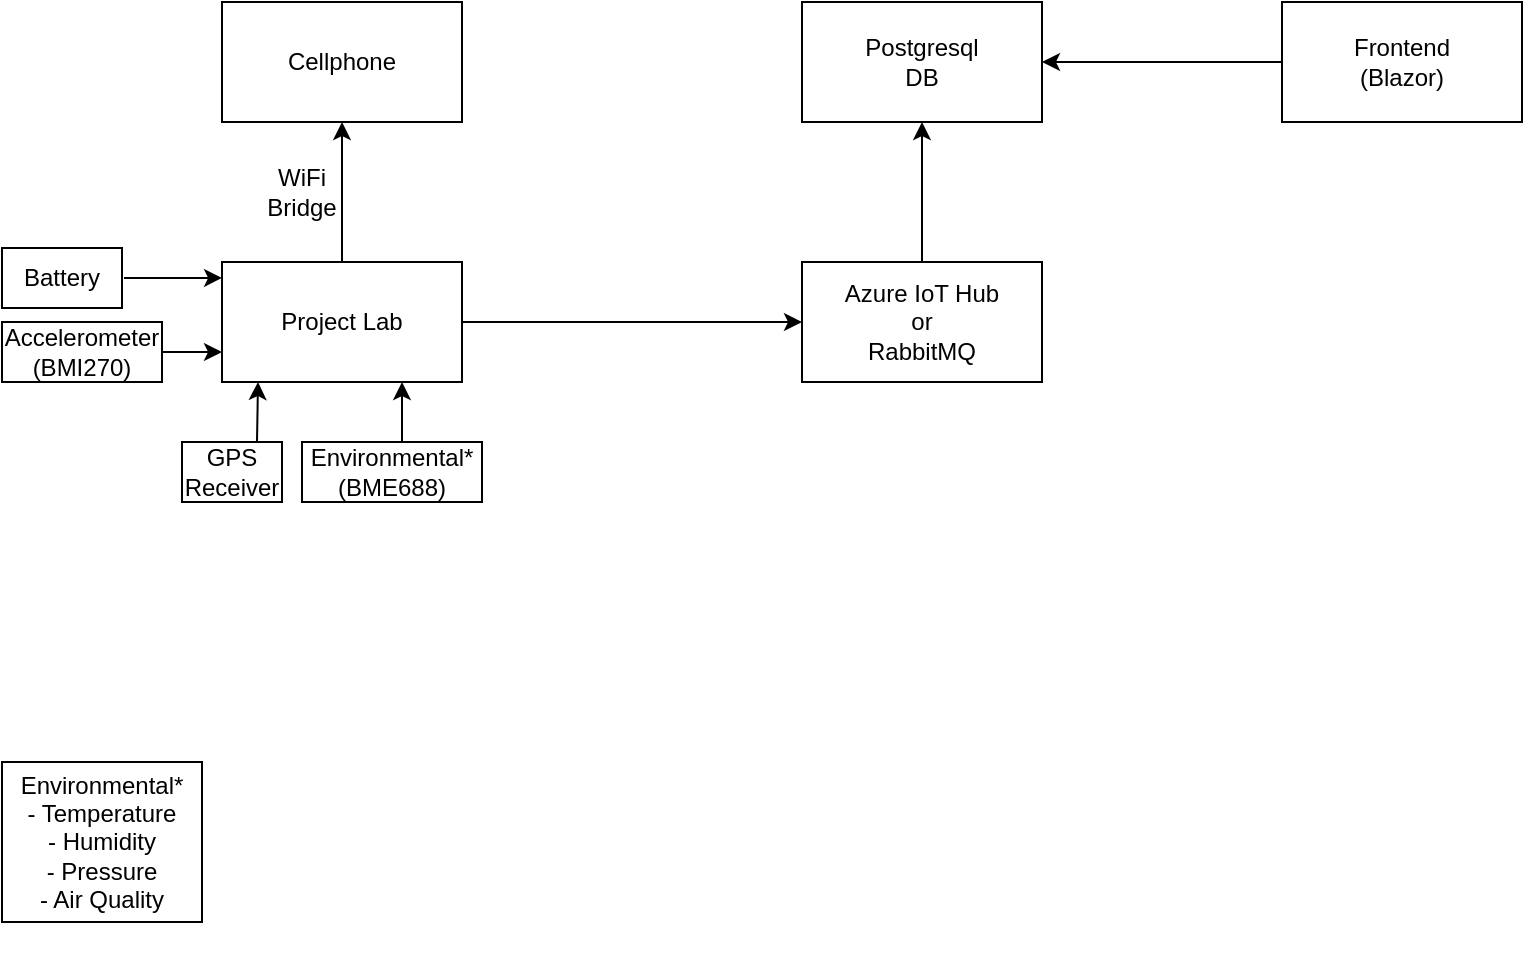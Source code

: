 <mxfile version="21.1.2" type="device">
  <diagram name="Page-1" id="XufWCjEgiwEEyngy597w">
    <mxGraphModel dx="1562" dy="818" grid="1" gridSize="10" guides="1" tooltips="1" connect="1" arrows="1" fold="1" page="1" pageScale="1" pageWidth="850" pageHeight="1100" math="0" shadow="0">
      <root>
        <mxCell id="0" />
        <mxCell id="1" parent="0" />
        <mxCell id="Ly0BgLH-SZxM3R4FVg7h-4" style="edgeStyle=orthogonalEdgeStyle;rounded=0;orthogonalLoop=1;jettySize=auto;html=1;exitX=0.5;exitY=0;exitDx=0;exitDy=0;entryX=0.5;entryY=1;entryDx=0;entryDy=0;" edge="1" parent="1" source="Ly0BgLH-SZxM3R4FVg7h-1" target="Ly0BgLH-SZxM3R4FVg7h-3">
          <mxGeometry relative="1" as="geometry" />
        </mxCell>
        <mxCell id="Ly0BgLH-SZxM3R4FVg7h-9" style="edgeStyle=orthogonalEdgeStyle;rounded=0;orthogonalLoop=1;jettySize=auto;html=1;exitX=1;exitY=0.5;exitDx=0;exitDy=0;entryX=0;entryY=0.5;entryDx=0;entryDy=0;" edge="1" parent="1" source="Ly0BgLH-SZxM3R4FVg7h-1" target="Ly0BgLH-SZxM3R4FVg7h-6">
          <mxGeometry relative="1" as="geometry" />
        </mxCell>
        <mxCell id="Ly0BgLH-SZxM3R4FVg7h-1" value="Project Lab" style="rounded=0;whiteSpace=wrap;html=1;" vertex="1" parent="1">
          <mxGeometry x="160" y="310" width="120" height="60" as="geometry" />
        </mxCell>
        <mxCell id="Ly0BgLH-SZxM3R4FVg7h-8" style="edgeStyle=orthogonalEdgeStyle;rounded=0;orthogonalLoop=1;jettySize=auto;html=1;exitX=0;exitY=0.5;exitDx=0;exitDy=0;entryX=1;entryY=0.5;entryDx=0;entryDy=0;" edge="1" parent="1" source="Ly0BgLH-SZxM3R4FVg7h-2" target="Ly0BgLH-SZxM3R4FVg7h-7">
          <mxGeometry relative="1" as="geometry" />
        </mxCell>
        <mxCell id="Ly0BgLH-SZxM3R4FVg7h-2" value="&lt;div&gt;Frontend&lt;/div&gt;&lt;div&gt;(Blazor)&lt;br&gt;&lt;/div&gt;" style="rounded=0;whiteSpace=wrap;html=1;" vertex="1" parent="1">
          <mxGeometry x="690" y="180" width="120" height="60" as="geometry" />
        </mxCell>
        <mxCell id="Ly0BgLH-SZxM3R4FVg7h-3" value="Cellphone" style="rounded=0;whiteSpace=wrap;html=1;" vertex="1" parent="1">
          <mxGeometry x="160" y="180" width="120" height="60" as="geometry" />
        </mxCell>
        <mxCell id="Ly0BgLH-SZxM3R4FVg7h-5" value="WiFi Bridge" style="text;html=1;strokeColor=none;fillColor=none;align=center;verticalAlign=middle;whiteSpace=wrap;rounded=0;" vertex="1" parent="1">
          <mxGeometry x="170" y="260" width="60" height="30" as="geometry" />
        </mxCell>
        <mxCell id="Ly0BgLH-SZxM3R4FVg7h-10" style="edgeStyle=orthogonalEdgeStyle;rounded=0;orthogonalLoop=1;jettySize=auto;html=1;exitX=0.5;exitY=0;exitDx=0;exitDy=0;entryX=0.5;entryY=1;entryDx=0;entryDy=0;" edge="1" parent="1" source="Ly0BgLH-SZxM3R4FVg7h-6" target="Ly0BgLH-SZxM3R4FVg7h-7">
          <mxGeometry relative="1" as="geometry" />
        </mxCell>
        <mxCell id="Ly0BgLH-SZxM3R4FVg7h-6" value="&lt;div&gt;Azure IoT Hub&lt;/div&gt;&lt;div&gt;or&lt;/div&gt;&lt;div&gt;RabbitMQ&lt;br&gt;&lt;/div&gt;" style="rounded=0;whiteSpace=wrap;html=1;" vertex="1" parent="1">
          <mxGeometry x="450" y="310" width="120" height="60" as="geometry" />
        </mxCell>
        <mxCell id="Ly0BgLH-SZxM3R4FVg7h-7" value="Postgresql&lt;br&gt;DB" style="rounded=0;whiteSpace=wrap;html=1;" vertex="1" parent="1">
          <mxGeometry x="450" y="180" width="120" height="60" as="geometry" />
        </mxCell>
        <mxCell id="Ly0BgLH-SZxM3R4FVg7h-17" style="edgeStyle=orthogonalEdgeStyle;rounded=0;orthogonalLoop=1;jettySize=auto;html=1;exitX=1;exitY=0.5;exitDx=0;exitDy=0;entryX=0;entryY=0.75;entryDx=0;entryDy=0;" edge="1" parent="1" source="Ly0BgLH-SZxM3R4FVg7h-11" target="Ly0BgLH-SZxM3R4FVg7h-1">
          <mxGeometry relative="1" as="geometry" />
        </mxCell>
        <mxCell id="Ly0BgLH-SZxM3R4FVg7h-11" value="Accelerometer&lt;br&gt;(BMI270)" style="rounded=0;whiteSpace=wrap;html=1;" vertex="1" parent="1">
          <mxGeometry x="50" y="340" width="80" height="30" as="geometry" />
        </mxCell>
        <mxCell id="Ly0BgLH-SZxM3R4FVg7h-16" style="edgeStyle=orthogonalEdgeStyle;rounded=0;orthogonalLoop=1;jettySize=auto;html=1;exitX=0.5;exitY=0;exitDx=0;exitDy=0;entryX=0.75;entryY=1;entryDx=0;entryDy=0;" edge="1" parent="1" source="Ly0BgLH-SZxM3R4FVg7h-14" target="Ly0BgLH-SZxM3R4FVg7h-1">
          <mxGeometry relative="1" as="geometry" />
        </mxCell>
        <mxCell id="Ly0BgLH-SZxM3R4FVg7h-14" value="Environmental*&lt;br&gt;(BME688)" style="rounded=0;whiteSpace=wrap;html=1;" vertex="1" parent="1">
          <mxGeometry x="200" y="400" width="90" height="30" as="geometry" />
        </mxCell>
        <mxCell id="Ly0BgLH-SZxM3R4FVg7h-18" value="&lt;div&gt;&lt;br&gt;&lt;/div&gt;&lt;div&gt;&lt;br&gt;&lt;/div&gt;&lt;div&gt;Environmental*&lt;/div&gt;&lt;div&gt;- Temperature&lt;/div&gt;&lt;div&gt;- Humidity&lt;/div&gt;&lt;div&gt;- Pressure&lt;/div&gt;&lt;div&gt;- Air Quality&lt;br&gt;&lt;/div&gt;&lt;div&gt;&lt;br&gt;&lt;/div&gt;&lt;div&gt;&lt;br&gt;&lt;/div&gt;" style="rounded=0;whiteSpace=wrap;html=1;" vertex="1" parent="1">
          <mxGeometry x="50" y="560" width="100" height="80" as="geometry" />
        </mxCell>
        <mxCell id="Ly0BgLH-SZxM3R4FVg7h-22" style="edgeStyle=orthogonalEdgeStyle;rounded=0;orthogonalLoop=1;jettySize=auto;html=1;exitX=0.75;exitY=0;exitDx=0;exitDy=0;" edge="1" parent="1" source="Ly0BgLH-SZxM3R4FVg7h-19">
          <mxGeometry relative="1" as="geometry">
            <mxPoint x="178" y="370" as="targetPoint" />
          </mxGeometry>
        </mxCell>
        <mxCell id="Ly0BgLH-SZxM3R4FVg7h-19" value="GPS Receiver" style="rounded=0;whiteSpace=wrap;html=1;" vertex="1" parent="1">
          <mxGeometry x="140" y="400" width="50" height="30" as="geometry" />
        </mxCell>
        <mxCell id="Ly0BgLH-SZxM3R4FVg7h-26" style="edgeStyle=orthogonalEdgeStyle;rounded=0;orthogonalLoop=1;jettySize=auto;html=1;exitX=1;exitY=0.5;exitDx=0;exitDy=0;entryX=-0.008;entryY=0.133;entryDx=0;entryDy=0;entryPerimeter=0;" edge="1" parent="1">
          <mxGeometry relative="1" as="geometry">
            <mxPoint x="111" y="318" as="sourcePoint" />
            <mxPoint x="160.04" y="317.98" as="targetPoint" />
          </mxGeometry>
        </mxCell>
        <mxCell id="Ly0BgLH-SZxM3R4FVg7h-24" value="Battery" style="rounded=0;whiteSpace=wrap;html=1;" vertex="1" parent="1">
          <mxGeometry x="50" y="303" width="60" height="30" as="geometry" />
        </mxCell>
      </root>
    </mxGraphModel>
  </diagram>
</mxfile>
